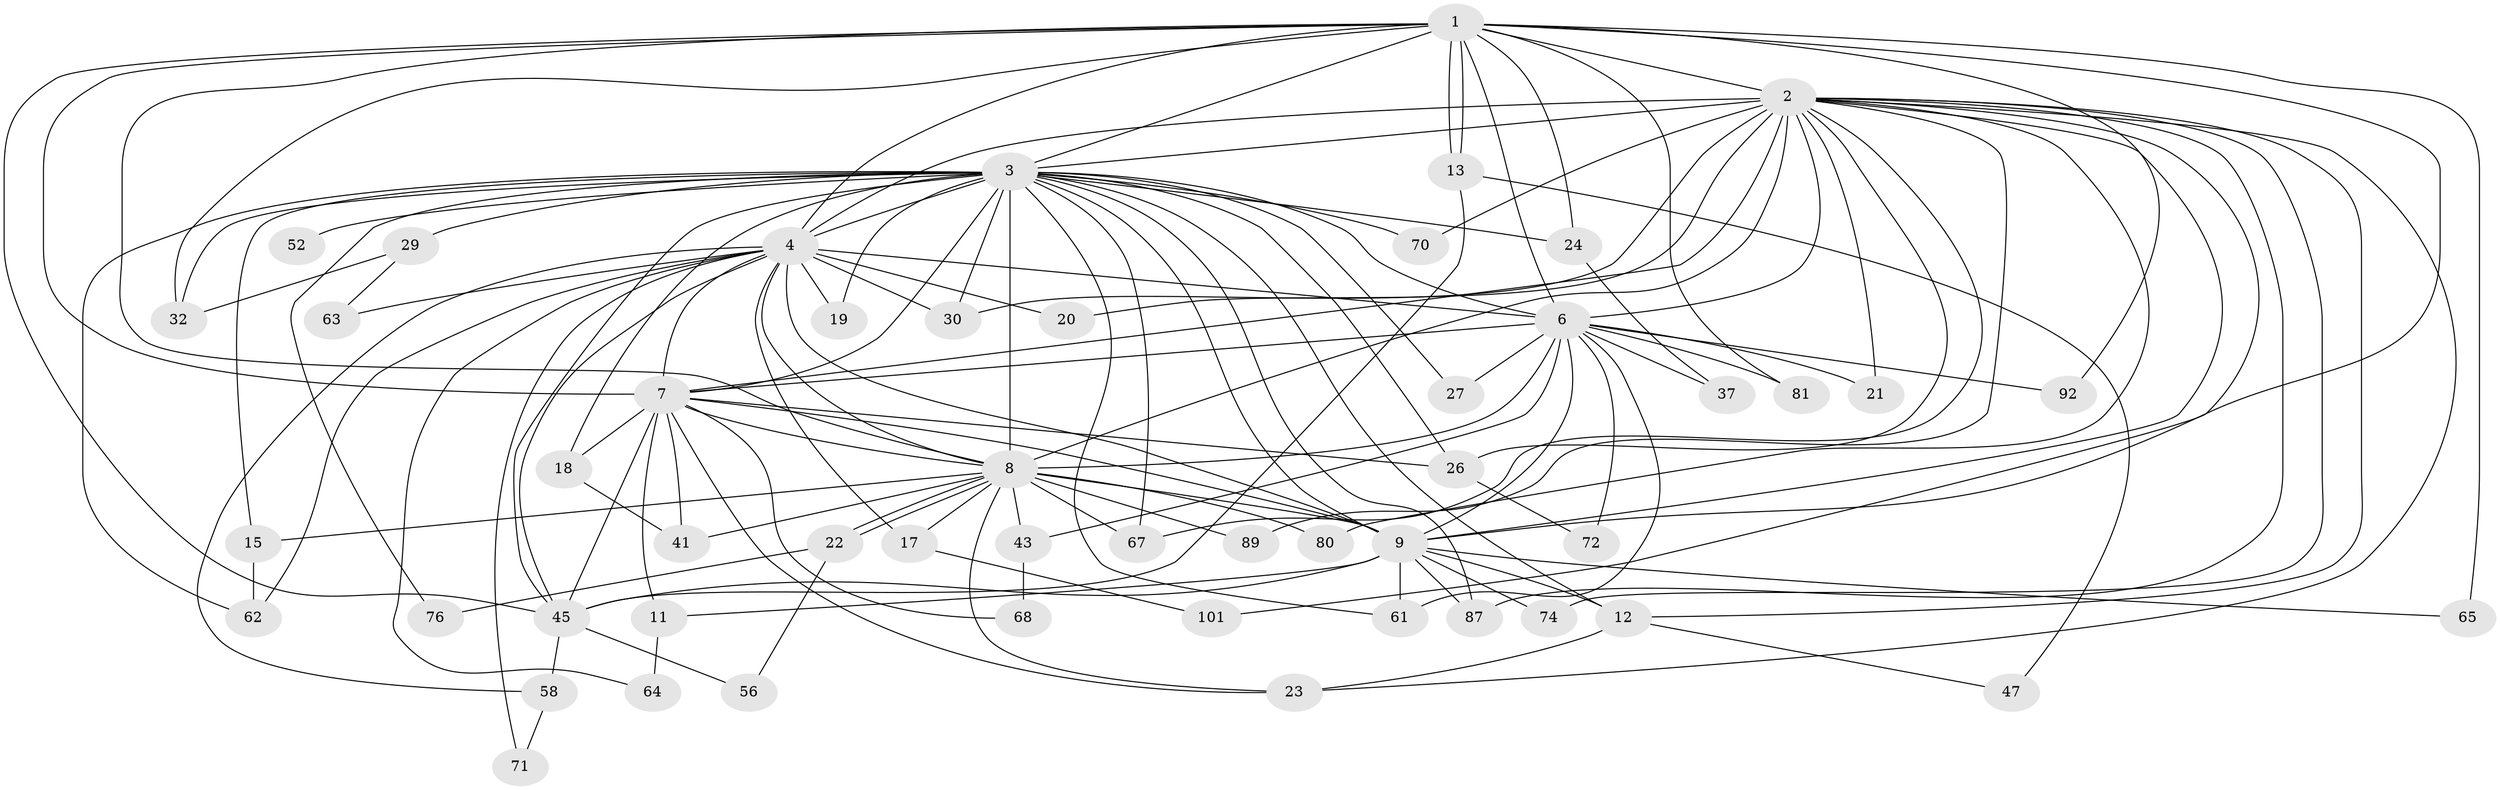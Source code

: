 // original degree distribution, {19: 0.00980392156862745, 16: 0.0196078431372549, 28: 0.00980392156862745, 21: 0.0196078431372549, 20: 0.0196078431372549, 23: 0.00980392156862745, 25: 0.00980392156862745, 4: 0.09803921568627451, 5: 0.0392156862745098, 3: 0.22549019607843138, 2: 0.5196078431372549, 6: 0.00980392156862745, 8: 0.00980392156862745}
// Generated by graph-tools (version 1.1) at 2025/13/03/09/25 04:13:46]
// undirected, 51 vertices, 127 edges
graph export_dot {
graph [start="1"]
  node [color=gray90,style=filled];
  1 [super="+57+75"];
  2 [super="+5"];
  3 [super="+33+91+88+46+82+14+10+39+34"];
  4 [super="+28"];
  6 [super="+16"];
  7 [super="+40+79"];
  8 [super="+35+53"];
  9 [super="+48+51+54"];
  11;
  12;
  13;
  15;
  17;
  18 [super="+38"];
  19;
  20;
  21;
  22;
  23 [super="+31"];
  24;
  26;
  27;
  29;
  30;
  32 [super="+60"];
  37;
  41 [super="+42"];
  43;
  45 [super="+55+96+84+86"];
  47;
  52;
  56;
  58;
  61 [super="+77"];
  62 [super="+78"];
  63;
  64;
  65;
  67 [super="+98"];
  68;
  70;
  71;
  72;
  74;
  76 [super="+83"];
  80;
  81;
  87 [super="+97"];
  89;
  92;
  101;
  1 -- 2 [weight=2];
  1 -- 3 [weight=3];
  1 -- 4;
  1 -- 6;
  1 -- 7;
  1 -- 8 [weight=2];
  1 -- 9 [weight=2];
  1 -- 13;
  1 -- 13;
  1 -- 24;
  1 -- 45;
  1 -- 65;
  1 -- 81;
  1 -- 92;
  1 -- 32;
  2 -- 3 [weight=6];
  2 -- 4 [weight=3];
  2 -- 6 [weight=2];
  2 -- 7 [weight=2];
  2 -- 8 [weight=3];
  2 -- 9 [weight=3];
  2 -- 12;
  2 -- 26;
  2 -- 30;
  2 -- 80;
  2 -- 87;
  2 -- 89;
  2 -- 101;
  2 -- 67;
  2 -- 70;
  2 -- 74;
  2 -- 20;
  2 -- 21;
  2 -- 23;
  3 -- 4 [weight=3];
  3 -- 6 [weight=3];
  3 -- 7 [weight=6];
  3 -- 8 [weight=4];
  3 -- 9 [weight=5];
  3 -- 15;
  3 -- 19;
  3 -- 24;
  3 -- 27;
  3 -- 29 [weight=2];
  3 -- 52 [weight=2];
  3 -- 61;
  3 -- 67 [weight=2];
  3 -- 45;
  3 -- 87;
  3 -- 76 [weight=2];
  3 -- 30 [weight=2];
  3 -- 18 [weight=3];
  3 -- 32 [weight=2];
  3 -- 62;
  3 -- 26;
  3 -- 12;
  3 -- 70;
  4 -- 6;
  4 -- 7;
  4 -- 8 [weight=2];
  4 -- 9;
  4 -- 17;
  4 -- 19;
  4 -- 20;
  4 -- 30;
  4 -- 62;
  4 -- 63;
  4 -- 64;
  4 -- 71;
  4 -- 58;
  4 -- 45;
  6 -- 7;
  6 -- 8;
  6 -- 9;
  6 -- 27;
  6 -- 37;
  6 -- 43;
  6 -- 81;
  6 -- 92;
  6 -- 61;
  6 -- 72;
  6 -- 21;
  7 -- 8;
  7 -- 9;
  7 -- 11;
  7 -- 18;
  7 -- 26;
  7 -- 41;
  7 -- 68;
  7 -- 45;
  7 -- 23;
  8 -- 9;
  8 -- 15;
  8 -- 17;
  8 -- 22;
  8 -- 22;
  8 -- 23;
  8 -- 41;
  8 -- 67;
  8 -- 89;
  8 -- 80;
  8 -- 43;
  9 -- 11 [weight=2];
  9 -- 12;
  9 -- 45;
  9 -- 65;
  9 -- 74;
  9 -- 87;
  9 -- 61 [weight=3];
  11 -- 64;
  12 -- 47;
  12 -- 23;
  13 -- 47;
  13 -- 45;
  15 -- 62;
  17 -- 101;
  18 -- 41;
  22 -- 56;
  22 -- 76;
  24 -- 37;
  26 -- 72;
  29 -- 32;
  29 -- 63;
  43 -- 68;
  45 -- 56;
  45 -- 58;
  58 -- 71;
}
